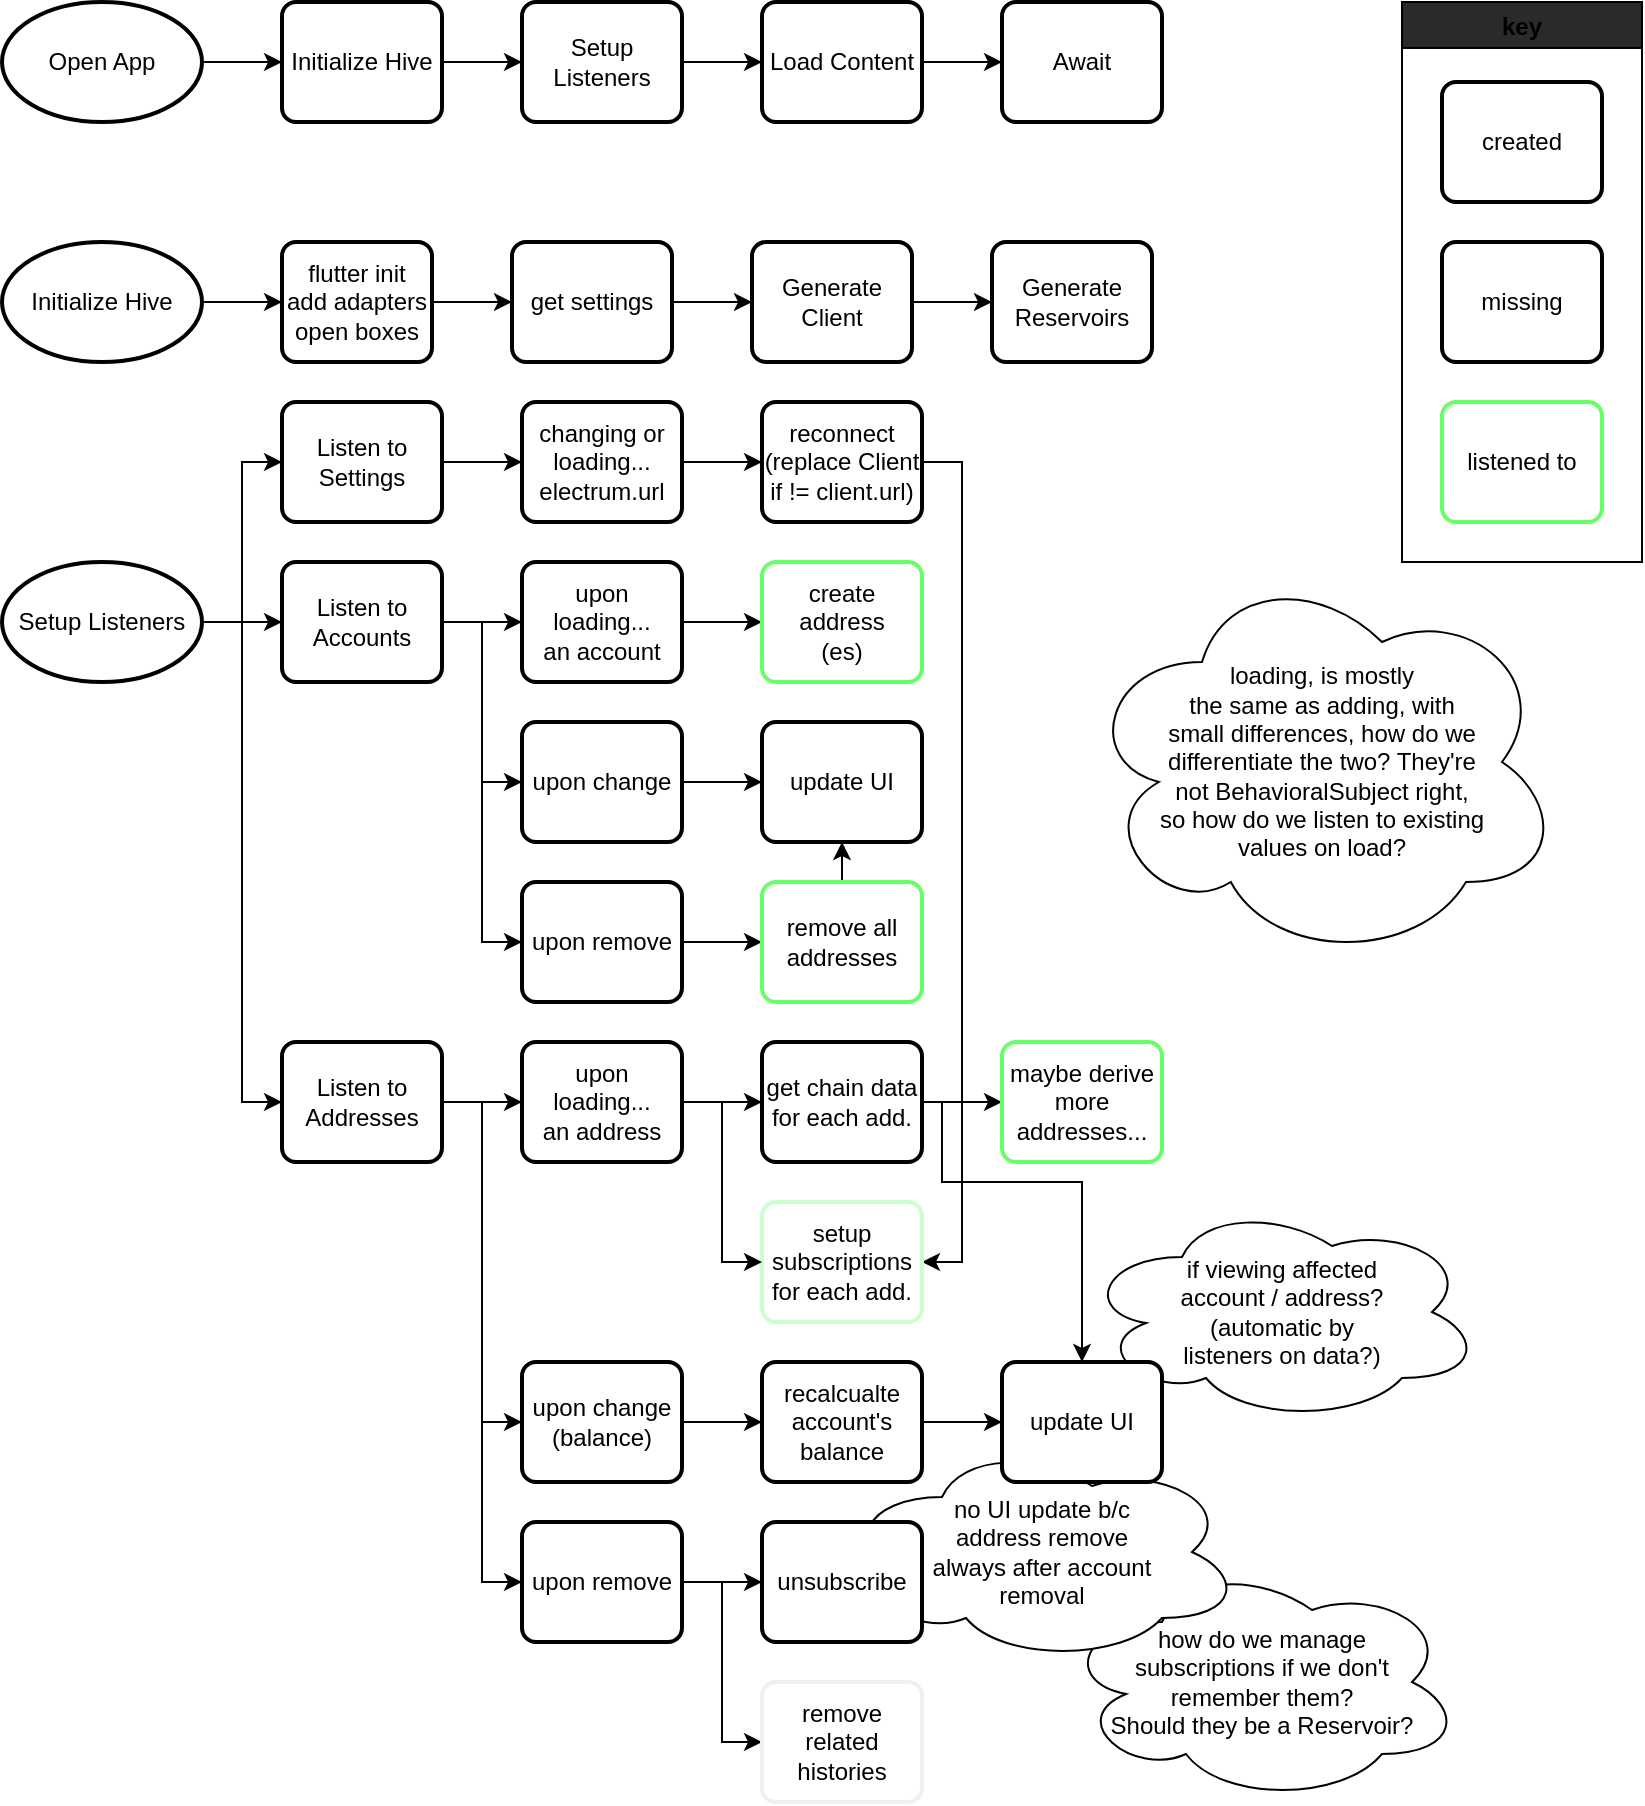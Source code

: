 <mxfile>
    <diagram id="B2Imsyf_CLR86bu_pUIC" name="Page-1">
        <mxGraphModel dx="402" dy="790" grid="1" gridSize="10" guides="1" tooltips="1" connect="1" arrows="1" fold="1" page="1" pageScale="1" pageWidth="850" pageHeight="1100" math="0" shadow="0">
            <root>
                <mxCell id="0"/>
                <mxCell id="1" parent="0"/>
                <mxCell id="119" value="how do we manage&lt;br&gt;subscriptions if we don't&lt;br&gt;remember them? &lt;br&gt;Should they be a Reservoir?" style="ellipse;shape=cloud;whiteSpace=wrap;html=1;" parent="1" vertex="1">
                    <mxGeometry x="550" y="820" width="200" height="120" as="geometry"/>
                </mxCell>
                <mxCell id="101" value="no UI update b/c&lt;br&gt;address remove&lt;br&gt;always after account&lt;br&gt;removal" style="ellipse;shape=cloud;whiteSpace=wrap;html=1;" parent="1" vertex="1">
                    <mxGeometry x="440" y="760" width="200" height="110" as="geometry"/>
                </mxCell>
                <mxCell id="78" value="loading, is mostly &lt;br&gt;the same as adding, with &lt;br&gt;small differences, how do we &lt;br&gt;differentiate the two? They're &lt;br&gt;not BehavioralSubject right, &lt;br&gt;so how do we listen to existing &lt;br&gt;values on load?" style="ellipse;shape=cloud;whiteSpace=wrap;html=1;" parent="1" vertex="1">
                    <mxGeometry x="560" y="320" width="240" height="200" as="geometry"/>
                </mxCell>
                <mxCell id="93" value="if viewing affected&lt;br&gt;account / address?&lt;br&gt;(automatic by &lt;br&gt;listeners on data?)" style="ellipse;shape=cloud;whiteSpace=wrap;html=1;" parent="1" vertex="1">
                    <mxGeometry x="560" y="640" width="200" height="110" as="geometry"/>
                </mxCell>
                <mxCell id="6" style="edgeStyle=orthogonalEdgeStyle;rounded=0;orthogonalLoop=1;jettySize=auto;html=1;" parent="1" source="2" target="5" edge="1">
                    <mxGeometry relative="1" as="geometry"/>
                </mxCell>
                <mxCell id="2" value="Open App" style="strokeWidth=2;html=1;shape=mxgraph.flowchart.start_1;whiteSpace=wrap;" parent="1" vertex="1">
                    <mxGeometry x="20" y="40" width="100" height="60" as="geometry"/>
                </mxCell>
                <mxCell id="10" style="edgeStyle=orthogonalEdgeStyle;rounded=0;orthogonalLoop=1;jettySize=auto;html=1;entryX=0;entryY=0.5;entryDx=0;entryDy=0;" parent="1" source="5" target="8" edge="1">
                    <mxGeometry relative="1" as="geometry"/>
                </mxCell>
                <mxCell id="5" value="Initialize Hive" style="rounded=1;whiteSpace=wrap;html=1;absoluteArcSize=1;arcSize=14;strokeWidth=2;" parent="1" vertex="1">
                    <mxGeometry x="160" y="40" width="80" height="60" as="geometry"/>
                </mxCell>
                <mxCell id="13" style="edgeStyle=orthogonalEdgeStyle;rounded=0;orthogonalLoop=1;jettySize=auto;html=1;" parent="1" source="8" target="11" edge="1">
                    <mxGeometry relative="1" as="geometry"/>
                </mxCell>
                <mxCell id="8" value="Setup Listeners" style="rounded=1;whiteSpace=wrap;html=1;absoluteArcSize=1;arcSize=14;strokeWidth=2;" parent="1" vertex="1">
                    <mxGeometry x="280" y="40" width="80" height="60" as="geometry"/>
                </mxCell>
                <mxCell id="15" style="edgeStyle=orthogonalEdgeStyle;rounded=0;orthogonalLoop=1;jettySize=auto;html=1;" parent="1" source="11" target="14" edge="1">
                    <mxGeometry relative="1" as="geometry"/>
                </mxCell>
                <mxCell id="11" value="Load Content" style="rounded=1;whiteSpace=wrap;html=1;absoluteArcSize=1;arcSize=14;strokeWidth=2;" parent="1" vertex="1">
                    <mxGeometry x="400" y="40" width="80" height="60" as="geometry"/>
                </mxCell>
                <mxCell id="14" value="Await" style="rounded=1;whiteSpace=wrap;html=1;absoluteArcSize=1;arcSize=14;strokeWidth=2;" parent="1" vertex="1">
                    <mxGeometry x="520" y="40" width="80" height="60" as="geometry"/>
                </mxCell>
                <mxCell id="28" style="edgeStyle=orthogonalEdgeStyle;rounded=0;orthogonalLoop=1;jettySize=auto;html=1;" parent="1" source="29" target="31" edge="1">
                    <mxGeometry relative="1" as="geometry"/>
                </mxCell>
                <mxCell id="29" value="Initialize Hive" style="strokeWidth=2;html=1;shape=mxgraph.flowchart.start_1;whiteSpace=wrap;" parent="1" vertex="1">
                    <mxGeometry x="20" y="160" width="100" height="60" as="geometry"/>
                </mxCell>
                <mxCell id="39" style="edgeStyle=orthogonalEdgeStyle;rounded=0;orthogonalLoop=1;jettySize=auto;html=1;entryX=0;entryY=0.5;entryDx=0;entryDy=0;" parent="1" source="31" target="37" edge="1">
                    <mxGeometry relative="1" as="geometry"/>
                </mxCell>
                <mxCell id="31" value="flutter init&lt;br&gt;add adapters&lt;br&gt;open boxes" style="rounded=1;whiteSpace=wrap;html=1;absoluteArcSize=1;arcSize=14;strokeWidth=2;" parent="1" vertex="1">
                    <mxGeometry x="160" y="160" width="75" height="60" as="geometry"/>
                </mxCell>
                <mxCell id="40" style="edgeStyle=orthogonalEdgeStyle;rounded=0;orthogonalLoop=1;jettySize=auto;html=1;entryX=0;entryY=0.5;entryDx=0;entryDy=0;" parent="1" source="37" target="38" edge="1">
                    <mxGeometry relative="1" as="geometry"/>
                </mxCell>
                <mxCell id="37" value="get settings" style="rounded=1;whiteSpace=wrap;html=1;absoluteArcSize=1;arcSize=14;strokeWidth=2;" parent="1" vertex="1">
                    <mxGeometry x="275" y="160" width="80" height="60" as="geometry"/>
                </mxCell>
                <mxCell id="81" style="edgeStyle=orthogonalEdgeStyle;rounded=0;orthogonalLoop=1;jettySize=auto;html=1;entryX=0;entryY=0.5;entryDx=0;entryDy=0;" parent="1" source="38" target="80" edge="1">
                    <mxGeometry relative="1" as="geometry"/>
                </mxCell>
                <mxCell id="38" value="Generate Client" style="rounded=1;whiteSpace=wrap;html=1;absoluteArcSize=1;arcSize=14;strokeWidth=2;gradientColor=#ffffff;" parent="1" vertex="1">
                    <mxGeometry x="395" y="160" width="80" height="60" as="geometry"/>
                </mxCell>
                <mxCell id="42" style="edgeStyle=orthogonalEdgeStyle;rounded=0;orthogonalLoop=1;jettySize=auto;html=1;entryX=0;entryY=0.5;entryDx=0;entryDy=0;" parent="1" source="43" target="45" edge="1">
                    <mxGeometry relative="1" as="geometry"/>
                </mxCell>
                <mxCell id="62" style="edgeStyle=orthogonalEdgeStyle;rounded=0;orthogonalLoop=1;jettySize=auto;html=1;entryX=0;entryY=0.5;entryDx=0;entryDy=0;" parent="1" source="43" target="56" edge="1">
                    <mxGeometry relative="1" as="geometry"/>
                </mxCell>
                <mxCell id="71" style="edgeStyle=orthogonalEdgeStyle;rounded=0;orthogonalLoop=1;jettySize=auto;html=1;entryX=0;entryY=0.5;entryDx=0;entryDy=0;" parent="1" source="43" target="68" edge="1">
                    <mxGeometry relative="1" as="geometry"/>
                </mxCell>
                <mxCell id="43" value="Setup Listeners" style="strokeWidth=2;html=1;shape=mxgraph.flowchart.start_1;whiteSpace=wrap;" parent="1" vertex="1">
                    <mxGeometry x="20" y="320" width="100" height="60" as="geometry"/>
                </mxCell>
                <mxCell id="44" style="edgeStyle=orthogonalEdgeStyle;rounded=0;orthogonalLoop=1;jettySize=auto;html=1;entryX=0;entryY=0.5;entryDx=0;entryDy=0;" parent="1" source="45" target="47" edge="1">
                    <mxGeometry relative="1" as="geometry"/>
                </mxCell>
                <mxCell id="45" value="Listen to Settings" style="rounded=1;whiteSpace=wrap;html=1;absoluteArcSize=1;arcSize=14;strokeWidth=2;" parent="1" vertex="1">
                    <mxGeometry x="160" y="240" width="80" height="60" as="geometry"/>
                </mxCell>
                <mxCell id="46" style="edgeStyle=orthogonalEdgeStyle;rounded=0;orthogonalLoop=1;jettySize=auto;html=1;entryX=0;entryY=0.5;entryDx=0;entryDy=0;" parent="1" source="47" target="48" edge="1">
                    <mxGeometry relative="1" as="geometry"/>
                </mxCell>
                <mxCell id="47" value="changing or loading...&lt;br&gt;electrum.url" style="rounded=1;whiteSpace=wrap;html=1;absoluteArcSize=1;arcSize=14;strokeWidth=2;" parent="1" vertex="1">
                    <mxGeometry x="280" y="240" width="80" height="60" as="geometry"/>
                </mxCell>
                <mxCell id="54" value="" style="edgeStyle=orthogonalEdgeStyle;rounded=0;orthogonalLoop=1;jettySize=auto;html=1;entryX=1;entryY=0.5;entryDx=0;entryDy=0;" parent="1" source="48" target="52" edge="1">
                    <mxGeometry relative="1" as="geometry">
                        <Array as="points">
                            <mxPoint x="500" y="270"/>
                            <mxPoint x="500" y="670"/>
                        </Array>
                    </mxGeometry>
                </mxCell>
                <mxCell id="48" value="reconnect&lt;br&gt;(replace Client if != client.url)" style="rounded=1;whiteSpace=wrap;html=1;absoluteArcSize=1;arcSize=14;strokeWidth=2;gradientColor=#ffffff;" parent="1" vertex="1">
                    <mxGeometry x="400" y="240" width="80" height="60" as="geometry"/>
                </mxCell>
                <mxCell id="94" style="edgeStyle=orthogonalEdgeStyle;rounded=0;orthogonalLoop=1;jettySize=auto;html=1;exitX=1;exitY=0.75;exitDx=0;exitDy=0;" parent="1" source="67" target="91" edge="1">
                    <mxGeometry relative="1" as="geometry">
                        <Array as="points">
                            <mxPoint x="480" y="590"/>
                            <mxPoint x="490" y="590"/>
                            <mxPoint x="490" y="630"/>
                            <mxPoint x="560" y="630"/>
                        </Array>
                    </mxGeometry>
                </mxCell>
                <mxCell id="52" value="setup subscriptions&lt;br&gt;for each add." style="rounded=1;whiteSpace=wrap;html=1;absoluteArcSize=1;arcSize=14;strokeWidth=2;strokeColor=#CCFFCC;" parent="1" vertex="1">
                    <mxGeometry x="400" y="640" width="80" height="60" as="geometry"/>
                </mxCell>
                <mxCell id="55" style="edgeStyle=orthogonalEdgeStyle;rounded=0;orthogonalLoop=1;jettySize=auto;html=1;entryX=0;entryY=0.5;entryDx=0;entryDy=0;" parent="1" source="56" target="58" edge="1">
                    <mxGeometry relative="1" as="geometry"/>
                </mxCell>
                <mxCell id="56" value="Listen to Accounts" style="rounded=1;whiteSpace=wrap;html=1;absoluteArcSize=1;arcSize=14;strokeWidth=2;" parent="1" vertex="1">
                    <mxGeometry x="160" y="320" width="80" height="60" as="geometry"/>
                </mxCell>
                <mxCell id="57" style="edgeStyle=orthogonalEdgeStyle;rounded=0;orthogonalLoop=1;jettySize=auto;html=1;entryX=0;entryY=0.5;entryDx=0;entryDy=0;" parent="1" source="58" edge="1">
                    <mxGeometry relative="1" as="geometry">
                        <mxPoint x="400" y="350" as="targetPoint"/>
                    </mxGeometry>
                </mxCell>
                <mxCell id="58" value="upon loading...&lt;br&gt;an account" style="rounded=1;whiteSpace=wrap;html=1;absoluteArcSize=1;arcSize=14;strokeWidth=2;" parent="1" vertex="1">
                    <mxGeometry x="280" y="320" width="80" height="60" as="geometry"/>
                </mxCell>
                <mxCell id="65" value="" style="edgeStyle=orthogonalEdgeStyle;rounded=0;orthogonalLoop=1;jettySize=auto;html=1;entryX=0;entryY=0.5;entryDx=0;entryDy=0;" parent="1" source="66" target="67" edge="1">
                    <mxGeometry relative="1" as="geometry"/>
                </mxCell>
                <mxCell id="72" style="edgeStyle=orthogonalEdgeStyle;rounded=0;orthogonalLoop=1;jettySize=auto;html=1;entryX=0;entryY=0.5;entryDx=0;entryDy=0;" parent="1" source="66" target="52" edge="1">
                    <mxGeometry relative="1" as="geometry">
                        <Array as="points">
                            <mxPoint x="380" y="590"/>
                            <mxPoint x="380" y="670"/>
                        </Array>
                    </mxGeometry>
                </mxCell>
                <mxCell id="66" value="upon loading...&lt;br&gt;an address" style="rounded=1;whiteSpace=wrap;html=1;absoluteArcSize=1;arcSize=14;strokeWidth=2;" parent="1" vertex="1">
                    <mxGeometry x="280" y="560" width="80" height="60" as="geometry"/>
                </mxCell>
                <mxCell id="74" style="edgeStyle=orthogonalEdgeStyle;rounded=0;orthogonalLoop=1;jettySize=auto;html=1;" parent="1" source="67" edge="1">
                    <mxGeometry relative="1" as="geometry">
                        <mxPoint x="520" y="590" as="targetPoint"/>
                    </mxGeometry>
                </mxCell>
                <mxCell id="67" value="get chain data&lt;br&gt;for each add." style="rounded=1;whiteSpace=wrap;html=1;absoluteArcSize=1;arcSize=14;strokeWidth=2;" parent="1" vertex="1">
                    <mxGeometry x="400" y="560" width="80" height="60" as="geometry"/>
                </mxCell>
                <mxCell id="70" style="edgeStyle=none;rounded=0;orthogonalLoop=1;jettySize=auto;html=1;" parent="1" source="68" target="66" edge="1">
                    <mxGeometry relative="1" as="geometry"/>
                </mxCell>
                <mxCell id="90" style="edgeStyle=orthogonalEdgeStyle;rounded=0;orthogonalLoop=1;jettySize=auto;html=1;entryX=0;entryY=0.5;entryDx=0;entryDy=0;" parent="1" source="68" target="88" edge="1">
                    <mxGeometry relative="1" as="geometry"/>
                </mxCell>
                <mxCell id="100" style="edgeStyle=orthogonalEdgeStyle;rounded=0;orthogonalLoop=1;jettySize=auto;html=1;entryX=0;entryY=0.5;entryDx=0;entryDy=0;" parent="1" source="68" target="96" edge="1">
                    <mxGeometry relative="1" as="geometry"/>
                </mxCell>
                <mxCell id="68" value="Listen to Addresses" style="rounded=1;whiteSpace=wrap;html=1;absoluteArcSize=1;arcSize=14;strokeWidth=2;" parent="1" vertex="1">
                    <mxGeometry x="160" y="560" width="80" height="60" as="geometry"/>
                </mxCell>
                <mxCell id="69" value="create address&lt;br&gt;(es)" style="rounded=1;whiteSpace=wrap;html=1;absoluteArcSize=1;arcSize=14;strokeWidth=2;strokeColor=#66FF66;" parent="1" vertex="1">
                    <mxGeometry x="400" y="320" width="80" height="60" as="geometry"/>
                </mxCell>
                <mxCell id="75" value="maybe derive more addresses..." style="rounded=1;whiteSpace=wrap;html=1;absoluteArcSize=1;arcSize=14;strokeWidth=2;strokeColor=#66FF66;" parent="1" vertex="1">
                    <mxGeometry x="520" y="560" width="80" height="60" as="geometry"/>
                </mxCell>
                <mxCell id="80" value="Generate&lt;br&gt;Reservoirs" style="rounded=1;whiteSpace=wrap;html=1;absoluteArcSize=1;arcSize=14;strokeWidth=2;" parent="1" vertex="1">
                    <mxGeometry x="515" y="160" width="80" height="60" as="geometry"/>
                </mxCell>
                <mxCell id="87" value="" style="edgeStyle=orthogonalEdgeStyle;rounded=0;orthogonalLoop=1;jettySize=auto;html=1;entryX=0;entryY=0.5;entryDx=0;entryDy=0;" parent="1" source="88" target="89" edge="1">
                    <mxGeometry relative="1" as="geometry"/>
                </mxCell>
                <mxCell id="88" value="upon change (balance)" style="rounded=1;whiteSpace=wrap;html=1;absoluteArcSize=1;arcSize=14;strokeWidth=2;" parent="1" vertex="1">
                    <mxGeometry x="280" y="720" width="80" height="60" as="geometry"/>
                </mxCell>
                <mxCell id="92" style="edgeStyle=orthogonalEdgeStyle;rounded=0;orthogonalLoop=1;jettySize=auto;html=1;entryX=0;entryY=0.5;entryDx=0;entryDy=0;" parent="1" source="89" target="91" edge="1">
                    <mxGeometry relative="1" as="geometry"/>
                </mxCell>
                <mxCell id="89" value="recalcualte&lt;br&gt;account's balance" style="rounded=1;whiteSpace=wrap;html=1;absoluteArcSize=1;arcSize=14;strokeWidth=2;gradientColor=#ffffff;" parent="1" vertex="1">
                    <mxGeometry x="400" y="720" width="80" height="60" as="geometry"/>
                </mxCell>
                <mxCell id="91" value="update UI" style="rounded=1;whiteSpace=wrap;html=1;absoluteArcSize=1;arcSize=14;strokeWidth=2;gradientColor=#ffffff;" parent="1" vertex="1">
                    <mxGeometry x="520" y="720" width="80" height="60" as="geometry"/>
                </mxCell>
                <mxCell id="95" value="" style="edgeStyle=orthogonalEdgeStyle;rounded=0;orthogonalLoop=1;jettySize=auto;html=1;entryX=0;entryY=0.5;entryDx=0;entryDy=0;" parent="1" source="96" target="98" edge="1">
                    <mxGeometry relative="1" as="geometry"/>
                </mxCell>
                <mxCell id="121" style="edgeStyle=orthogonalEdgeStyle;rounded=0;orthogonalLoop=1;jettySize=auto;html=1;entryX=0;entryY=0.5;entryDx=0;entryDy=0;" edge="1" parent="1" source="96" target="120">
                    <mxGeometry relative="1" as="geometry"/>
                </mxCell>
                <mxCell id="96" value="upon remove" style="rounded=1;whiteSpace=wrap;html=1;absoluteArcSize=1;arcSize=14;strokeWidth=2;" parent="1" vertex="1">
                    <mxGeometry x="280" y="800" width="80" height="60" as="geometry"/>
                </mxCell>
                <mxCell id="98" value="unsubscribe" style="rounded=1;whiteSpace=wrap;html=1;absoluteArcSize=1;arcSize=14;strokeWidth=2;gradientColor=#ffffff;" parent="1" vertex="1">
                    <mxGeometry x="400" y="800" width="80" height="60" as="geometry"/>
                </mxCell>
                <mxCell id="102" style="edgeStyle=orthogonalEdgeStyle;rounded=0;orthogonalLoop=1;jettySize=auto;html=1;entryX=0;entryY=0.5;entryDx=0;entryDy=0;exitX=1;exitY=0.5;exitDx=0;exitDy=0;" parent="1" source="56" target="105" edge="1">
                    <mxGeometry relative="1" as="geometry">
                        <mxPoint x="240" y="430" as="sourcePoint"/>
                    </mxGeometry>
                </mxCell>
                <mxCell id="104" style="edgeStyle=orthogonalEdgeStyle;rounded=0;orthogonalLoop=1;jettySize=auto;html=1;entryX=0;entryY=0.5;entryDx=0;entryDy=0;" parent="1" source="105" edge="1">
                    <mxGeometry relative="1" as="geometry">
                        <mxPoint x="400" y="430" as="targetPoint"/>
                    </mxGeometry>
                </mxCell>
                <mxCell id="105" value="upon change" style="rounded=1;whiteSpace=wrap;html=1;absoluteArcSize=1;arcSize=14;strokeWidth=2;" parent="1" vertex="1">
                    <mxGeometry x="280" y="400" width="80" height="60" as="geometry"/>
                </mxCell>
                <mxCell id="106" value="update UI" style="rounded=1;whiteSpace=wrap;html=1;absoluteArcSize=1;arcSize=14;strokeWidth=2;gradientColor=#ffffff;" parent="1" vertex="1">
                    <mxGeometry x="400" y="400" width="80" height="60" as="geometry"/>
                </mxCell>
                <mxCell id="107" style="edgeStyle=orthogonalEdgeStyle;rounded=0;orthogonalLoop=1;jettySize=auto;html=1;entryX=0;entryY=0.5;entryDx=0;entryDy=0;exitX=1;exitY=0.5;exitDx=0;exitDy=0;" parent="1" source="56" target="110" edge="1">
                    <mxGeometry relative="1" as="geometry">
                        <mxPoint x="240" y="510" as="sourcePoint"/>
                    </mxGeometry>
                </mxCell>
                <mxCell id="109" style="edgeStyle=orthogonalEdgeStyle;rounded=0;orthogonalLoop=1;jettySize=auto;html=1;entryX=0;entryY=0.5;entryDx=0;entryDy=0;" parent="1" source="110" edge="1">
                    <mxGeometry relative="1" as="geometry">
                        <mxPoint x="400" y="510" as="targetPoint"/>
                    </mxGeometry>
                </mxCell>
                <mxCell id="110" value="upon remove" style="rounded=1;whiteSpace=wrap;html=1;absoluteArcSize=1;arcSize=14;strokeWidth=2;" parent="1" vertex="1">
                    <mxGeometry x="280" y="480" width="80" height="60" as="geometry"/>
                </mxCell>
                <mxCell id="112" style="edgeStyle=orthogonalEdgeStyle;rounded=0;orthogonalLoop=1;jettySize=auto;html=1;entryX=0.5;entryY=1;entryDx=0;entryDy=0;" parent="1" source="111" target="106" edge="1">
                    <mxGeometry relative="1" as="geometry"/>
                </mxCell>
                <mxCell id="111" value="remove all addresses" style="rounded=1;whiteSpace=wrap;html=1;absoluteArcSize=1;arcSize=14;strokeWidth=2;strokeColor=#66FF66;" parent="1" vertex="1">
                    <mxGeometry x="400" y="480" width="80" height="60" as="geometry"/>
                </mxCell>
                <mxCell id="117" value="key" style="swimlane;fillColor=#2a2a2a;" parent="1" vertex="1">
                    <mxGeometry x="720" y="40" width="120" height="280" as="geometry">
                        <mxRectangle x="720" y="40" width="50" height="23" as="alternateBounds"/>
                    </mxGeometry>
                </mxCell>
                <mxCell id="115" value="created" style="rounded=1;whiteSpace=wrap;html=1;absoluteArcSize=1;arcSize=14;strokeWidth=2;" parent="117" vertex="1">
                    <mxGeometry x="20" y="40" width="80" height="60" as="geometry"/>
                </mxCell>
                <mxCell id="113" value="missing" style="rounded=1;whiteSpace=wrap;html=1;absoluteArcSize=1;arcSize=14;strokeWidth=2;gradientColor=#ffffff;" parent="117" vertex="1">
                    <mxGeometry x="20" y="120" width="80" height="60" as="geometry"/>
                </mxCell>
                <mxCell id="118" value="listened to" style="rounded=1;whiteSpace=wrap;html=1;absoluteArcSize=1;arcSize=14;strokeWidth=2;strokeColor=#66FF66;" parent="117" vertex="1">
                    <mxGeometry x="20" y="200" width="80" height="60" as="geometry"/>
                </mxCell>
                <mxCell id="120" value="remove related histories" style="rounded=1;whiteSpace=wrap;html=1;absoluteArcSize=1;arcSize=14;strokeWidth=2;strokeColor=#F0F0F0;" vertex="1" parent="1">
                    <mxGeometry x="400" y="880" width="80" height="60" as="geometry"/>
                </mxCell>
            </root>
        </mxGraphModel>
    </diagram>
</mxfile>